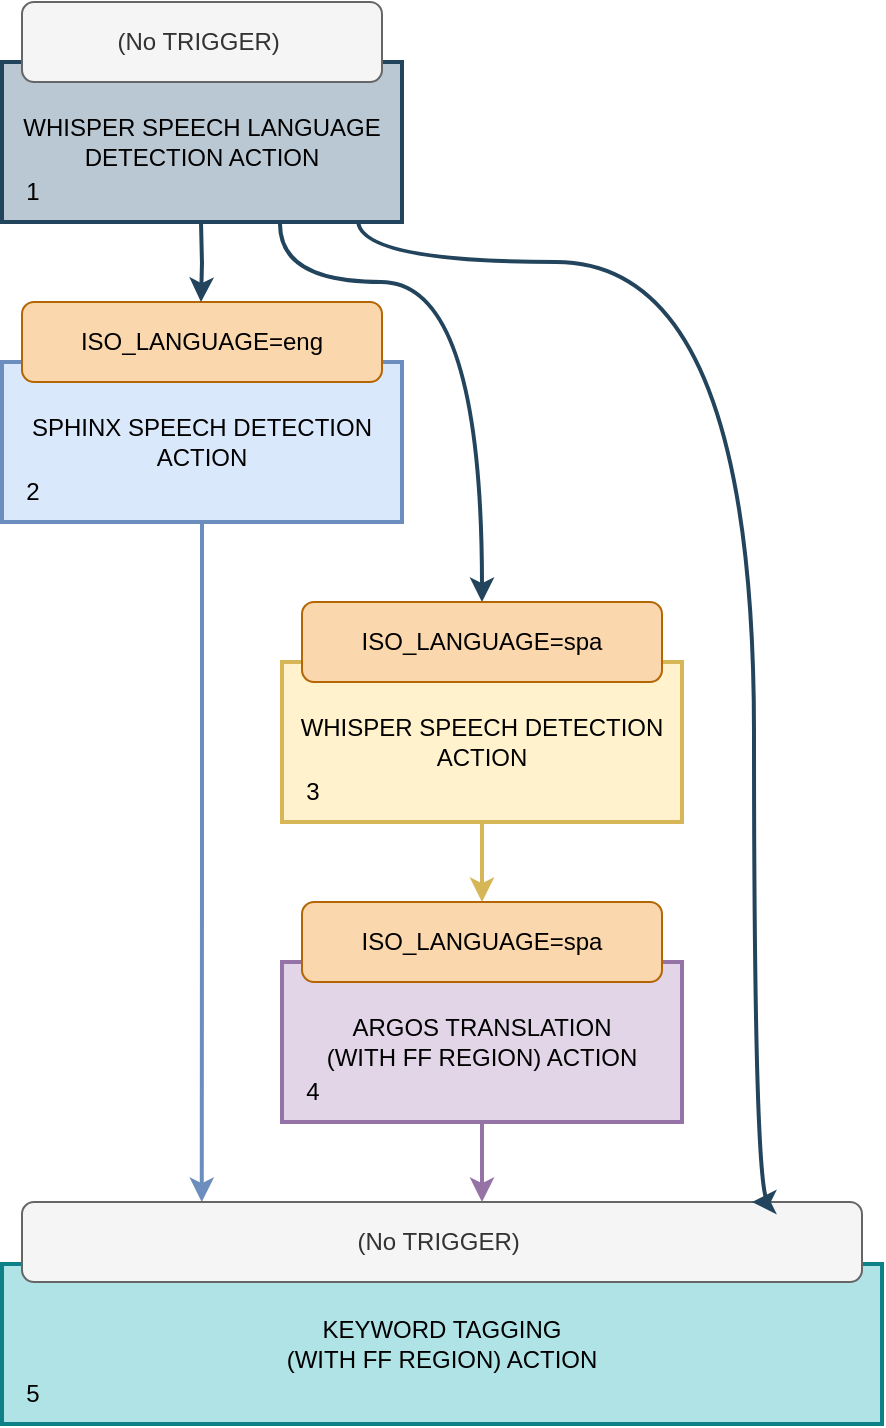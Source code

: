 <mxfile version="22.0.2" type="device">
  <diagram name="Page-1" id="UjpUVTi0bv8DyGv0PaFO">
    <mxGraphModel dx="1434" dy="838" grid="1" gridSize="10" guides="1" tooltips="1" connect="1" arrows="1" fold="1" page="1" pageScale="1" pageWidth="850" pageHeight="1100" math="0" shadow="0">
      <root>
        <mxCell id="0" />
        <mxCell id="1" parent="0" />
        <mxCell id="BD9wqIizC6qwUtB0tyqI-48" style="edgeStyle=orthogonalEdgeStyle;rounded=0;orthogonalLoop=1;jettySize=auto;html=1;exitX=0.695;exitY=1.013;exitDx=0;exitDy=0;entryX=0.5;entryY=0;entryDx=0;entryDy=0;fillColor=#bac8d3;strokeColor=#23445d;strokeWidth=2;exitPerimeter=0;curved=1;" parent="1" source="BD9wqIizC6qwUtB0tyqI-4" target="BD9wqIizC6qwUtB0tyqI-13" edge="1">
          <mxGeometry relative="1" as="geometry">
            <Array as="points">
              <mxPoint x="324" y="230" />
              <mxPoint x="425" y="230" />
            </Array>
          </mxGeometry>
        </mxCell>
        <mxCell id="BD9wqIizC6qwUtB0tyqI-4" value="WHISPER SPEECH LANGUAGE DETECTION ACTION" style="rounded=0;whiteSpace=wrap;html=1;strokeWidth=2;fillColor=#bac8d3;strokeColor=#23445d;" parent="1" vertex="1">
          <mxGeometry x="185" y="120" width="200" height="80" as="geometry" />
        </mxCell>
        <mxCell id="BD9wqIizC6qwUtB0tyqI-49" style="edgeStyle=orthogonalEdgeStyle;rounded=0;orthogonalLoop=1;jettySize=auto;html=1;fillColor=#dae8fc;strokeColor=#6c8ebf;strokeWidth=2;entryX=0.214;entryY=-0.1;entryDx=0;entryDy=0;entryPerimeter=0;exitX=0.5;exitY=1;exitDx=0;exitDy=0;" parent="1" edge="1" source="BD9wqIizC6qwUtB0tyqI-5">
          <mxGeometry relative="1" as="geometry">
            <mxPoint x="284.88" y="690" as="targetPoint" />
            <mxPoint x="285" y="309" as="sourcePoint" />
            <Array as="points" />
          </mxGeometry>
        </mxCell>
        <mxCell id="BD9wqIizC6qwUtB0tyqI-5" value="SPHINX SPEECH DETECTION ACTION" style="rounded=0;whiteSpace=wrap;html=1;strokeWidth=2;fillColor=#dae8fc;strokeColor=#6c8ebf;" parent="1" vertex="1">
          <mxGeometry x="185" y="270" width="200" height="80" as="geometry" />
        </mxCell>
        <mxCell id="BD9wqIizC6qwUtB0tyqI-45" style="edgeStyle=orthogonalEdgeStyle;rounded=0;orthogonalLoop=1;jettySize=auto;html=1;exitX=0.5;exitY=1;exitDx=0;exitDy=0;fillColor=#fff2cc;strokeColor=#d6b656;strokeWidth=2;" parent="1" source="BD9wqIizC6qwUtB0tyqI-6" target="BD9wqIizC6qwUtB0tyqI-14" edge="1">
          <mxGeometry relative="1" as="geometry" />
        </mxCell>
        <mxCell id="BD9wqIizC6qwUtB0tyqI-6" value="WHISPER SPEECH DETECTION ACTION" style="rounded=0;whiteSpace=wrap;html=1;strokeWidth=2;fillColor=#fff2cc;strokeColor=#d6b656;" parent="1" vertex="1">
          <mxGeometry x="325" y="420" width="200" height="80" as="geometry" />
        </mxCell>
        <mxCell id="BD9wqIizC6qwUtB0tyqI-7" value="ARGOS TRANSLATION&lt;br&gt;(WITH FF REGION) ACTION" style="rounded=0;whiteSpace=wrap;html=1;strokeWidth=2;fillColor=#e1d5e7;strokeColor=#9673a6;" parent="1" vertex="1">
          <mxGeometry x="325" y="570" width="200" height="80" as="geometry" />
        </mxCell>
        <mxCell id="BD9wqIizC6qwUtB0tyqI-8" value="KEYWORD TAGGING&lt;br&gt;(WITH FF REGION) ACTION" style="rounded=0;whiteSpace=wrap;html=1;strokeWidth=2;fillColor=#b0e3e6;strokeColor=#0e8088;" parent="1" vertex="1">
          <mxGeometry x="185" y="721" width="440" height="80" as="geometry" />
        </mxCell>
        <mxCell id="BD9wqIizC6qwUtB0tyqI-10" value="(No TRIGGER)&amp;nbsp;" style="rounded=1;whiteSpace=wrap;html=1;fillColor=#f5f5f5;fontColor=#333333;strokeColor=#666666;" parent="1" vertex="1">
          <mxGeometry x="195" y="90" width="180" height="40" as="geometry" />
        </mxCell>
        <mxCell id="BD9wqIizC6qwUtB0tyqI-11" style="edgeStyle=orthogonalEdgeStyle;rounded=0;orthogonalLoop=1;jettySize=auto;html=1;exitX=0.5;exitY=1;exitDx=0;exitDy=0;fillColor=#d5e8d4;strokeColor=#82b366;" parent="1" source="BD9wqIizC6qwUtB0tyqI-10" target="BD9wqIizC6qwUtB0tyqI-10" edge="1">
          <mxGeometry relative="1" as="geometry" />
        </mxCell>
        <mxCell id="BD9wqIizC6qwUtB0tyqI-12" value="ISO_LANGUAGE=eng" style="rounded=1;whiteSpace=wrap;html=1;fillColor=#fad7ac;strokeColor=#b46504;" parent="1" vertex="1">
          <mxGeometry x="195" y="240" width="180" height="40" as="geometry" />
        </mxCell>
        <mxCell id="BD9wqIizC6qwUtB0tyqI-13" value="ISO_LANGUAGE=spa" style="rounded=1;whiteSpace=wrap;html=1;fillColor=#fad7ac;strokeColor=#b46504;" parent="1" vertex="1">
          <mxGeometry x="335" y="390" width="180" height="40" as="geometry" />
        </mxCell>
        <mxCell id="BD9wqIizC6qwUtB0tyqI-14" value="ISO_LANGUAGE=spa" style="rounded=1;whiteSpace=wrap;html=1;fillColor=#fad7ac;strokeColor=#b46504;" parent="1" vertex="1">
          <mxGeometry x="335" y="540" width="180" height="40" as="geometry" />
        </mxCell>
        <mxCell id="BD9wqIizC6qwUtB0tyqI-15" value="(No TRIGGER)&amp;nbsp;" style="rounded=1;whiteSpace=wrap;html=1;fillColor=#f5f5f5;strokeColor=#666666;fontColor=#333333;" parent="1" vertex="1">
          <mxGeometry x="195" y="690" width="420" height="40" as="geometry" />
        </mxCell>
        <mxCell id="BD9wqIizC6qwUtB0tyqI-39" value="1" style="text;html=1;align=center;verticalAlign=middle;resizable=0;points=[];autosize=1;strokeColor=none;fillColor=none;" parent="1" vertex="1">
          <mxGeometry x="185" y="170" width="30" height="30" as="geometry" />
        </mxCell>
        <mxCell id="BD9wqIizC6qwUtB0tyqI-40" value="2" style="text;html=1;align=center;verticalAlign=middle;resizable=0;points=[];autosize=1;strokeColor=none;fillColor=none;" parent="1" vertex="1">
          <mxGeometry x="185" y="320" width="30" height="30" as="geometry" />
        </mxCell>
        <mxCell id="BD9wqIizC6qwUtB0tyqI-41" value="3" style="text;html=1;align=center;verticalAlign=middle;resizable=0;points=[];autosize=1;strokeColor=none;fillColor=none;" parent="1" vertex="1">
          <mxGeometry x="325" y="470" width="30" height="30" as="geometry" />
        </mxCell>
        <mxCell id="BD9wqIizC6qwUtB0tyqI-42" value="4" style="text;html=1;align=center;verticalAlign=middle;resizable=0;points=[];autosize=1;strokeColor=none;fillColor=none;" parent="1" vertex="1">
          <mxGeometry x="325" y="620" width="30" height="30" as="geometry" />
        </mxCell>
        <mxCell id="BD9wqIizC6qwUtB0tyqI-43" value="5" style="text;html=1;align=center;verticalAlign=middle;resizable=0;points=[];autosize=1;strokeColor=none;fillColor=none;" parent="1" vertex="1">
          <mxGeometry x="185" y="771" width="30" height="30" as="geometry" />
        </mxCell>
        <mxCell id="BD9wqIizC6qwUtB0tyqI-47" style="edgeStyle=orthogonalEdgeStyle;rounded=0;orthogonalLoop=1;jettySize=auto;html=1;exitX=0.89;exitY=0.988;exitDx=0;exitDy=0;fillColor=#bac8d3;strokeColor=#23445d;strokeWidth=2;exitPerimeter=0;curved=1;" parent="1" source="BD9wqIizC6qwUtB0tyqI-4" edge="1">
          <mxGeometry relative="1" as="geometry">
            <mxPoint x="560" y="690" as="targetPoint" />
            <mxPoint x="361" y="119.04" as="sourcePoint" />
            <Array as="points">
              <mxPoint x="363" y="220" />
              <mxPoint x="561" y="220" />
            </Array>
          </mxGeometry>
        </mxCell>
        <mxCell id="BD9wqIizC6qwUtB0tyqI-50" style="edgeStyle=orthogonalEdgeStyle;rounded=0;orthogonalLoop=1;jettySize=auto;html=1;exitX=0.5;exitY=1;exitDx=0;exitDy=0;fillColor=#e1d5e7;strokeColor=#9673a6;strokeWidth=2;" parent="1" source="BD9wqIizC6qwUtB0tyqI-7" edge="1">
          <mxGeometry relative="1" as="geometry">
            <mxPoint x="425" y="690" as="targetPoint" />
            <mxPoint x="425" y="630" as="sourcePoint" />
          </mxGeometry>
        </mxCell>
        <mxCell id="VoCDc8kwsgtqnbkfejGq-4" value="" style="edgeStyle=orthogonalEdgeStyle;rounded=0;orthogonalLoop=1;jettySize=auto;html=1;strokeWidth=2;fillColor=#bac8d3;strokeColor=#23445d;" edge="1" parent="1">
          <mxGeometry relative="1" as="geometry">
            <mxPoint x="284.5" y="200" as="sourcePoint" />
            <mxPoint x="284.5" y="240" as="targetPoint" />
          </mxGeometry>
        </mxCell>
      </root>
    </mxGraphModel>
  </diagram>
</mxfile>
